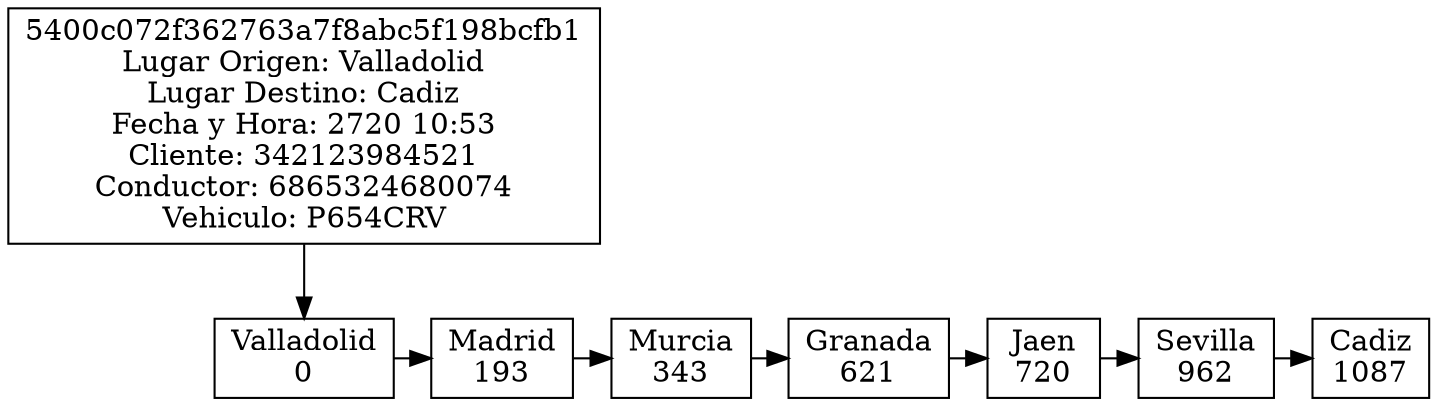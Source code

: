 digraph BlockChain{ 
node[shape=box]; 
rankdir = TB; 

"2736801"[label = "5400c072f362763a7f8abc5f198bcfb1&#92;nLugar Origen: Valladolid&#92;nLugar Destino: Cadiz&#92;nFecha y Hora: 2720 10:53&#92;nCliente: 342123984521&#92;nConductor: 6865324680074&#92;nVehiculo: P654CRV"] 

subgraph ruta_2736801{ 
rank=same; 
"Valladolid_2736801"[label="Valladolid&#92;n0"]; 
"Madrid_2736801"[label="Madrid&#92;n193"]; 
"Murcia_2736801"[label="Murcia&#92;n343"]; 
"Granada_2736801"[label="Granada&#92;n621"]; 
"Jaen_2736801"[label="Jaen&#92;n720"]; 
"Sevilla_2736801"[label="Sevilla&#92;n962"]; 
"Cadiz_2736801"[label="Cadiz&#92;n1087"]; 

"Valladolid_2736801"->"Madrid_2736801"; 
"Madrid_2736801"->"Murcia_2736801"; 
"Murcia_2736801"->"Granada_2736801"; 
"Granada_2736801"->"Jaen_2736801"; 
"Jaen_2736801"->"Sevilla_2736801"; 
"Sevilla_2736801"->"Cadiz_2736801"; 
}
"2736801"->"Valladolid_2736801"; 
}
